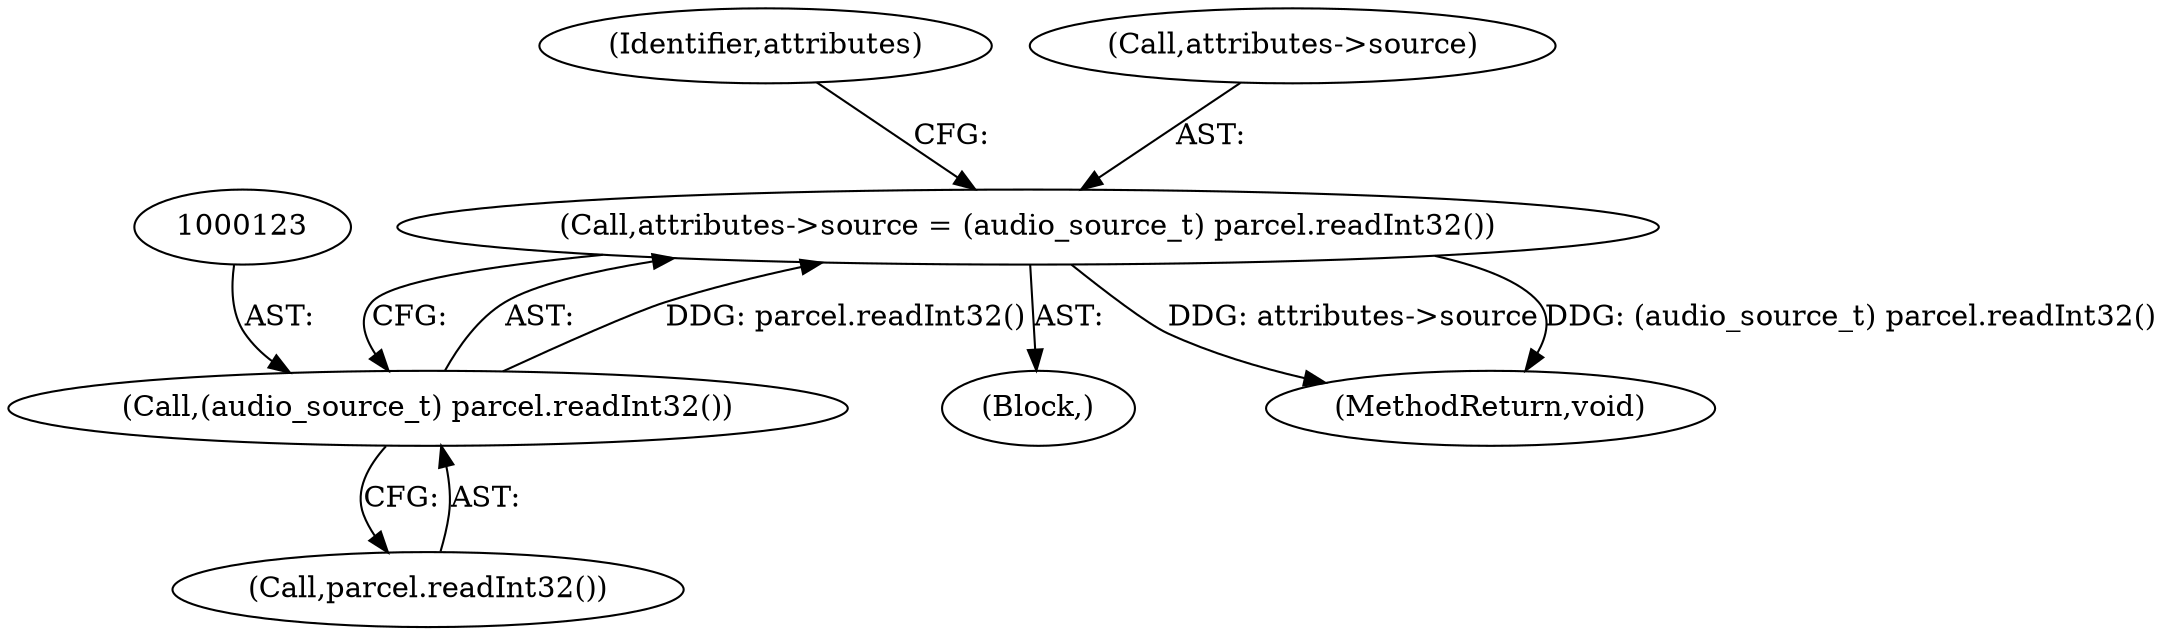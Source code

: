 digraph "0_Android_3944c65637dfed14a5a895685edfa4bacaf9f76e@pointer" {
"1000118" [label="(Call,attributes->source = (audio_source_t) parcel.readInt32())"];
"1000122" [label="(Call,(audio_source_t) parcel.readInt32())"];
"1000124" [label="(Call,parcel.readInt32())"];
"1000127" [label="(Identifier,attributes)"];
"1000103" [label="(Block,)"];
"1000122" [label="(Call,(audio_source_t) parcel.readInt32())"];
"1000119" [label="(Call,attributes->source)"];
"1000118" [label="(Call,attributes->source = (audio_source_t) parcel.readInt32())"];
"1000202" [label="(MethodReturn,void)"];
"1000118" -> "1000103"  [label="AST: "];
"1000118" -> "1000122"  [label="CFG: "];
"1000119" -> "1000118"  [label="AST: "];
"1000122" -> "1000118"  [label="AST: "];
"1000127" -> "1000118"  [label="CFG: "];
"1000118" -> "1000202"  [label="DDG: attributes->source"];
"1000118" -> "1000202"  [label="DDG: (audio_source_t) parcel.readInt32()"];
"1000122" -> "1000118"  [label="DDG: parcel.readInt32()"];
"1000122" -> "1000124"  [label="CFG: "];
"1000123" -> "1000122"  [label="AST: "];
"1000124" -> "1000122"  [label="AST: "];
}
